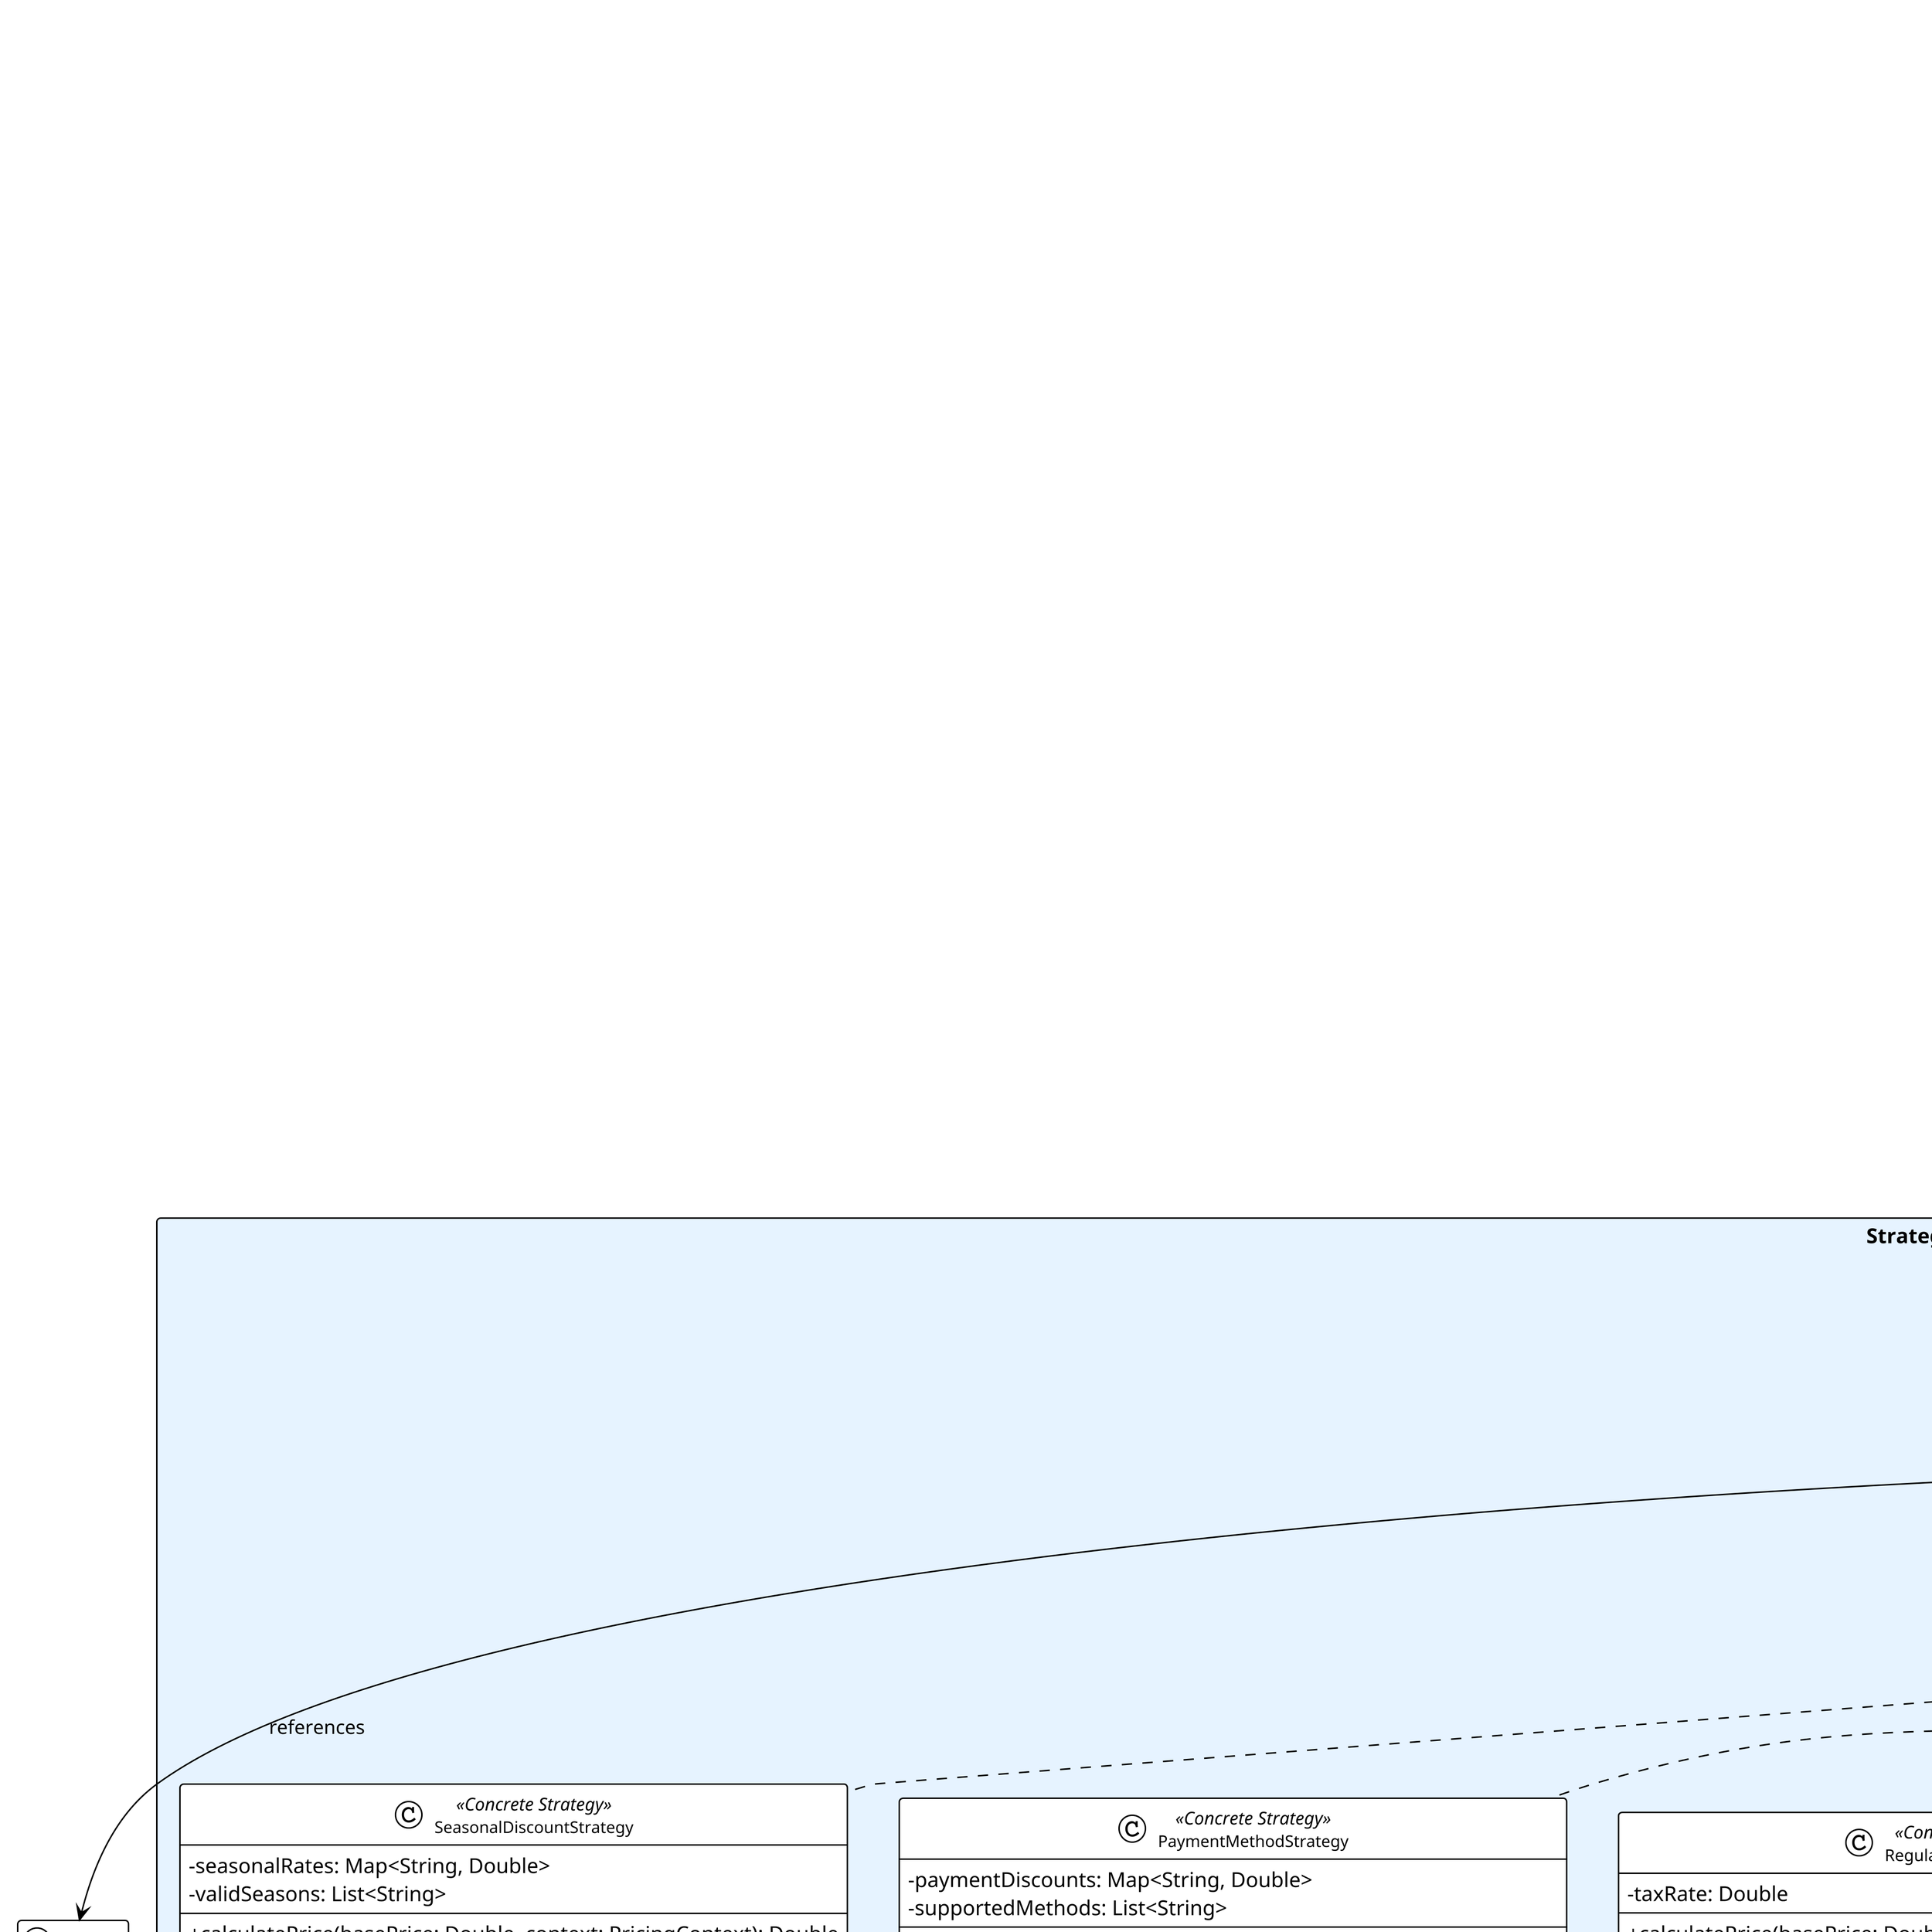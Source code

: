@startuml Strategy_Pattern_Detail

!theme plain
skinparam dpi 300
skinparam classAttributeIconSize 0
skinparam classFontSize 11
skinparam packageStyle rectangle

title Strategy Pattern - PoliMarket Pricing Algorithms

' Definición de colores
!define STRATEGY_PATTERN #E6F3FF
!define CONTEXT_CLASS #E6FFE6
!define INTEGRATION #F0F8FF

' ========== STRATEGY PATTERN ==========
package "Strategy Pattern" STRATEGY_PATTERN {
    interface IPricingStrategy <<Strategy>> {
        + calculatePrice(basePrice: Double, context: PricingContext): Double
        + getStrategyName(): String
        + isApplicable(context: PricingContext): Boolean
        + getDiscountPercentage(context: PricingContext): Double
        + validateContext(context: PricingContext): Boolean
    }
    
    class PricingContext <<Context Data>> {
        + cliente: Cliente
        + producto: Producto
        + cantidad: Integer
        + fechaVenta: Date
        + tipoDescuento: String
        + temporada: String
        + metodoPago: String
        + historialCompras: List<Venta>
        + getClienteType(): String
        + isVIPClient(): Boolean
        + getTotalPurchaseHistory(): Double
    }
    
    class RegularPricingStrategy <<Concrete Strategy>> {
        - taxRate: Double
        + calculatePrice(basePrice: Double, context: PricingContext): Double
        + getStrategyName(): String
        + isApplicable(context: PricingContext): Boolean
        + getDiscountPercentage(context: PricingContext): Double
        + validateContext(context: PricingContext): Boolean
        - applyBasicTax(price: Double): Double
    }
    
    class VIPDiscountStrategy <<Concrete Strategy>> {
        - vipDiscountPercentage: Double
        - minimumPurchaseAmount: Double
        + calculatePrice(basePrice: Double, context: PricingContext): Double
        + getStrategyName(): String
        + isApplicable(context: PricingContext): Boolean
        + getDiscountPercentage(context: PricingContext): Double
        + validateContext(context: PricingContext): Boolean
        - calculateVIPDiscount(context: PricingContext): Double
        - validateVIPStatus(cliente: Cliente): Boolean
    }
    
    class VolumeDiscountStrategy <<Concrete Strategy>> {
        - volumeThresholds: Map<Integer, Double>
        - maxDiscountPercentage: Double
        + calculatePrice(basePrice: Double, context: PricingContext): Double
        + getStrategyName(): String
        + isApplicable(context: PricingContext): Boolean
        + getDiscountPercentage(context: PricingContext): Double
        + validateContext(context: PricingContext): Boolean
        - calculateVolumeDiscount(cantidad: Integer): Double
        - getVolumeThreshold(cantidad: Integer): Double
    }
    
    class SeasonalDiscountStrategy <<Concrete Strategy>> {
        - seasonalRates: Map<String, Double>
        - validSeasons: List<String>
        + calculatePrice(basePrice: Double, context: PricingContext): Double
        + getStrategyName(): String
        + isApplicable(context: PricingContext): Boolean
        + getDiscountPercentage(context: PricingContext): Double
        + validateContext(context: PricingContext): Boolean
        - getCurrentSeason(): String
        - getSeasonalRate(temporada: String): Double
    }
    
    class PaymentMethodStrategy <<Concrete Strategy>> {
        - paymentDiscounts: Map<String, Double>
        - supportedMethods: List<String>
        + calculatePrice(basePrice: Double, context: PricingContext): Double
        + getStrategyName(): String
        + isApplicable(context: PricingContext): Boolean
        + getDiscountPercentage(context: PricingContext): Double
        + validateContext(context: PricingContext): Boolean
        - getPaymentDiscount(metodoPago: String): Double
    }
}

' ========== STRATEGY MANAGEMENT ==========
package "Strategy Management" CONTEXT_CLASS {
    class StrategyManager <<Strategy Context>> {
        - strategies: List<IPricingStrategy>
        - defaultStrategy: IPricingStrategy
        - configManager: ConfigurationManager
        + addStrategy(strategy: IPricingStrategy): void
        + removeStrategy(strategyName: String): void
        + selectStrategy(context: PricingContext): IPricingStrategy
        + calculateOptimalPrice(basePrice: Double, context: PricingContext): Double
        + getAllApplicableStrategies(context: PricingContext): List<IPricingStrategy>
        - selectBestStrategy(applicableStrategies: List<IPricingStrategy>, context: PricingContext): IPricingStrategy
        - combineStrategies(strategies: List<IPricingStrategy>, context: PricingContext): Double
    }
    
    class PricingResult <<Result>> {
        + originalPrice: Double
        + finalPrice: Double
        + appliedStrategies: List<String>
        + totalDiscount: Double
        + discountBreakdown: Map<String, Double>
        + calculationTimestamp: Date
        + getDiscountPercentage(): Double
        + getSavings(): Double
    }
}

' ========== INTEGRATION WITH EXISTING SYSTEM ==========
package "System Integration" INTEGRATION {
    class VentasComponent <<Enhanced Component>> {
        - strategyManager: StrategyManager
        - eventPublisher: IEventPublisher
        - configManager: ConfigurationManager
        + processSale(request: CreateSaleRequest): ApiResponse<SaleProcessingResponse>
        + calculateTotal(details: List<SaleDetailRequest>): ApiResponse<Double>
        + calculatePriceWithStrategy(basePrice: Double, context: PricingContext): ApiResponse<PricingResult>
        + applyDiscount(saleId: String, discount: Double): ApiResponse<Venta>
        - buildPricingContext(request: CreateSaleRequest): PricingContext
        - selectOptimalPricingStrategy(context: PricingContext): IPricingStrategy
    }
    
    class Cliente <<Domain Entity>> {
        - id: String
        - nombre: String
        - tipoCliente: String
        - limiteCredito: Double
        - fechaRegistro: Date
        - totalCompras: Double
        + getDiscountEligibility(): DiscountEligibility
        + isVIP(): Boolean
        + getCreditLimit(): Double
        + getPurchaseHistory(): List<Venta>
        + getClientType(): String
    }
    
    class Venta <<Domain Entity>> {
        - id: String
        - fecha: Date
        - total: Double
        - descuento: Double
        - estado: String
        - pricingStrategy: String
        - pricingDetails: PricingResult
        + calcularTotal(): Double
        + aplicarDescuento(porcentaje: Double): void
        + getPricingStrategyUsed(): String
        + getPricingBreakdown(): Map<String, Double>
    }
}

' ========== RELATIONSHIPS ==========

' Strategy Pattern Relationships
IPricingStrategy <|.. RegularPricingStrategy
IPricingStrategy <|.. VIPDiscountStrategy
IPricingStrategy <|.. VolumeDiscountStrategy
IPricingStrategy <|.. SeasonalDiscountStrategy
IPricingStrategy <|.. PaymentMethodStrategy

' Strategy Management
StrategyManager o-- IPricingStrategy
StrategyManager ..> PricingResult : creates
StrategyManager --> PricingContext : uses

' System Integration
VentasComponent --> StrategyManager : uses
VentasComponent --> PricingContext : creates
VentasComponent --> Cliente : reads
VentasComponent --> Venta : updates
Venta --> PricingResult : stores

' Context Dependencies
PricingContext --> Cliente : references
PricingContext --> Producto : references

' ========== PATTERN BENEFITS ==========
note as PatternBenefits
    **Strategy Pattern Benefits**
    
    ✅ **Runtime Flexibility**: Change pricing algorithms dynamically
    ✅ **Extensibility**: Add new pricing strategies without modifying existing code
    ✅ **Testability**: Each strategy can be tested independently
    ✅ **Maintainability**: Pricing logic separated and organized
    ✅ **Configurability**: Strategies can be configured per client type
    ✅ **Combinability**: Multiple strategies can be combined
    
    **Business Value**:
    • Personalized pricing for different customer segments
    • Seasonal and promotional pricing flexibility
    • Volume-based discounts for bulk purchases
    • Payment method incentives
    • A/B testing of pricing strategies
end note

' ========== USAGE EXAMPLE ==========
note as UsageExample
    **Usage Example**:
    
    ```csharp
    // Build pricing context
    var context = new PricingContext {
        cliente = vipCustomer,
        producto = smartphone,
        cantidad = 5,
        temporada = "BlackFriday",
        metodoPago = "CreditCard"
    };
    
    // Calculate optimal price
    var strategy = strategyManager.selectStrategy(context);
    var result = strategy.calculatePrice(1000.0, context);
    
    // Result: $850 (VIP 10% + Volume 5% discount)
    ```
end note

PatternBenefits -[hidden]- UsageExample

@enduml

